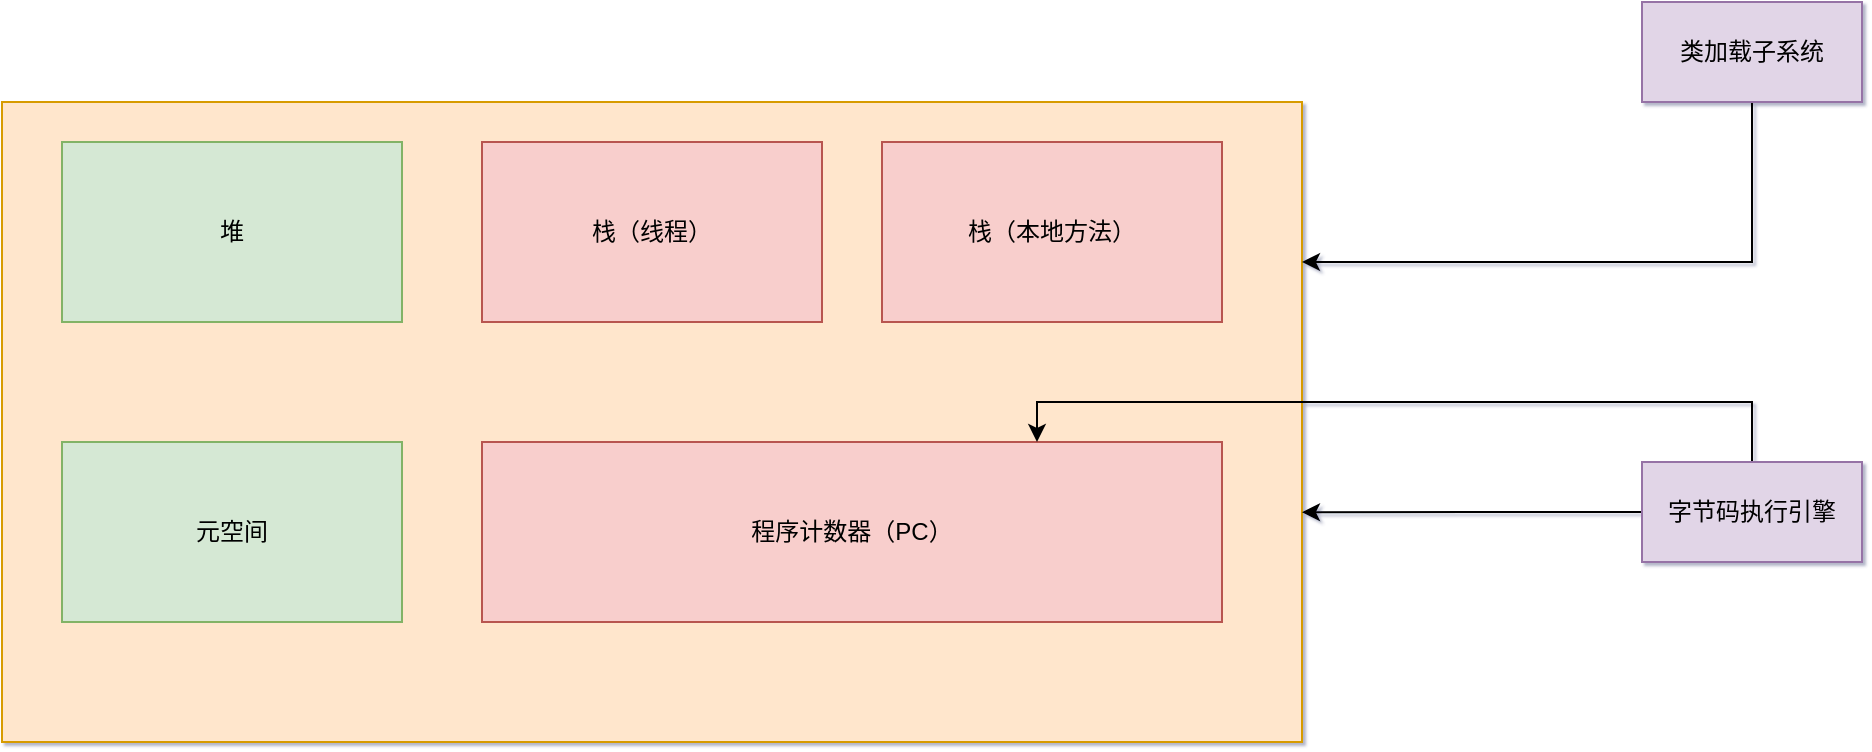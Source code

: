 <mxfile version="14.8.0" type="github">
  <diagram id="0EBJrcc88xZn_uUqVCnv" name="jvm内存模型">
    <mxGraphModel dx="984" dy="626" grid="1" gridSize="10" guides="1" tooltips="1" connect="1" arrows="1" fold="1" page="1" pageScale="1" pageWidth="192000" pageHeight="108000" background="none" math="0" shadow="1">
      <root>
        <mxCell id="0" />
        <mxCell id="1" parent="0" />
        <mxCell id="DQElCaOPBhp9bba2K63A-4" value="" style="rounded=0;whiteSpace=wrap;html=1;fillColor=#ffe6cc;strokeColor=#d79b00;" vertex="1" parent="1">
          <mxGeometry x="120" y="240" width="650" height="320" as="geometry" />
        </mxCell>
        <mxCell id="DQElCaOPBhp9bba2K63A-5" value="堆" style="rounded=0;whiteSpace=wrap;html=1;fillColor=#d5e8d4;strokeColor=#82b366;" vertex="1" parent="1">
          <mxGeometry x="150" y="260" width="170" height="90" as="geometry" />
        </mxCell>
        <mxCell id="DQElCaOPBhp9bba2K63A-6" value="栈（线程）" style="rounded=0;whiteSpace=wrap;html=1;fillColor=#f8cecc;strokeColor=#b85450;" vertex="1" parent="1">
          <mxGeometry x="360" y="260" width="170" height="90" as="geometry" />
        </mxCell>
        <mxCell id="DQElCaOPBhp9bba2K63A-7" value="栈（本地方法）" style="rounded=0;whiteSpace=wrap;html=1;fillColor=#f8cecc;strokeColor=#b85450;" vertex="1" parent="1">
          <mxGeometry x="560" y="260" width="170" height="90" as="geometry" />
        </mxCell>
        <mxCell id="DQElCaOPBhp9bba2K63A-8" value="元空间" style="rounded=0;whiteSpace=wrap;html=1;fillColor=#d5e8d4;strokeColor=#82b366;" vertex="1" parent="1">
          <mxGeometry x="150" y="410" width="170" height="90" as="geometry" />
        </mxCell>
        <mxCell id="DQElCaOPBhp9bba2K63A-9" value="程序计数器（PC）" style="rounded=0;whiteSpace=wrap;html=1;fillColor=#f8cecc;strokeColor=#b85450;" vertex="1" parent="1">
          <mxGeometry x="360" y="410" width="370" height="90" as="geometry" />
        </mxCell>
        <mxCell id="DQElCaOPBhp9bba2K63A-14" style="edgeStyle=orthogonalEdgeStyle;rounded=0;orthogonalLoop=1;jettySize=auto;html=1;exitX=0.5;exitY=1;exitDx=0;exitDy=0;entryX=1;entryY=0.25;entryDx=0;entryDy=0;" edge="1" parent="1" source="DQElCaOPBhp9bba2K63A-13" target="DQElCaOPBhp9bba2K63A-4">
          <mxGeometry relative="1" as="geometry" />
        </mxCell>
        <mxCell id="DQElCaOPBhp9bba2K63A-13" value="类加载子系统" style="whiteSpace=wrap;html=1;fillColor=#e1d5e7;strokeColor=#9673a6;" vertex="1" parent="1">
          <mxGeometry x="940" y="190" width="110" height="50" as="geometry" />
        </mxCell>
        <mxCell id="DQElCaOPBhp9bba2K63A-18" style="edgeStyle=orthogonalEdgeStyle;rounded=0;orthogonalLoop=1;jettySize=auto;html=1;exitX=0.5;exitY=0;exitDx=0;exitDy=0;entryX=0.75;entryY=0;entryDx=0;entryDy=0;" edge="1" parent="1" source="DQElCaOPBhp9bba2K63A-15" target="DQElCaOPBhp9bba2K63A-9">
          <mxGeometry relative="1" as="geometry">
            <Array as="points">
              <mxPoint x="995" y="390" />
              <mxPoint x="638" y="390" />
            </Array>
          </mxGeometry>
        </mxCell>
        <mxCell id="DQElCaOPBhp9bba2K63A-19" style="edgeStyle=orthogonalEdgeStyle;rounded=0;orthogonalLoop=1;jettySize=auto;html=1;exitX=0;exitY=0.5;exitDx=0;exitDy=0;entryX=1;entryY=0.641;entryDx=0;entryDy=0;entryPerimeter=0;" edge="1" parent="1" source="DQElCaOPBhp9bba2K63A-15" target="DQElCaOPBhp9bba2K63A-4">
          <mxGeometry relative="1" as="geometry" />
        </mxCell>
        <mxCell id="DQElCaOPBhp9bba2K63A-15" value="字节码执行引擎" style="whiteSpace=wrap;html=1;fillColor=#e1d5e7;strokeColor=#9673a6;" vertex="1" parent="1">
          <mxGeometry x="940" y="420" width="110" height="50" as="geometry" />
        </mxCell>
      </root>
    </mxGraphModel>
  </diagram>
</mxfile>
